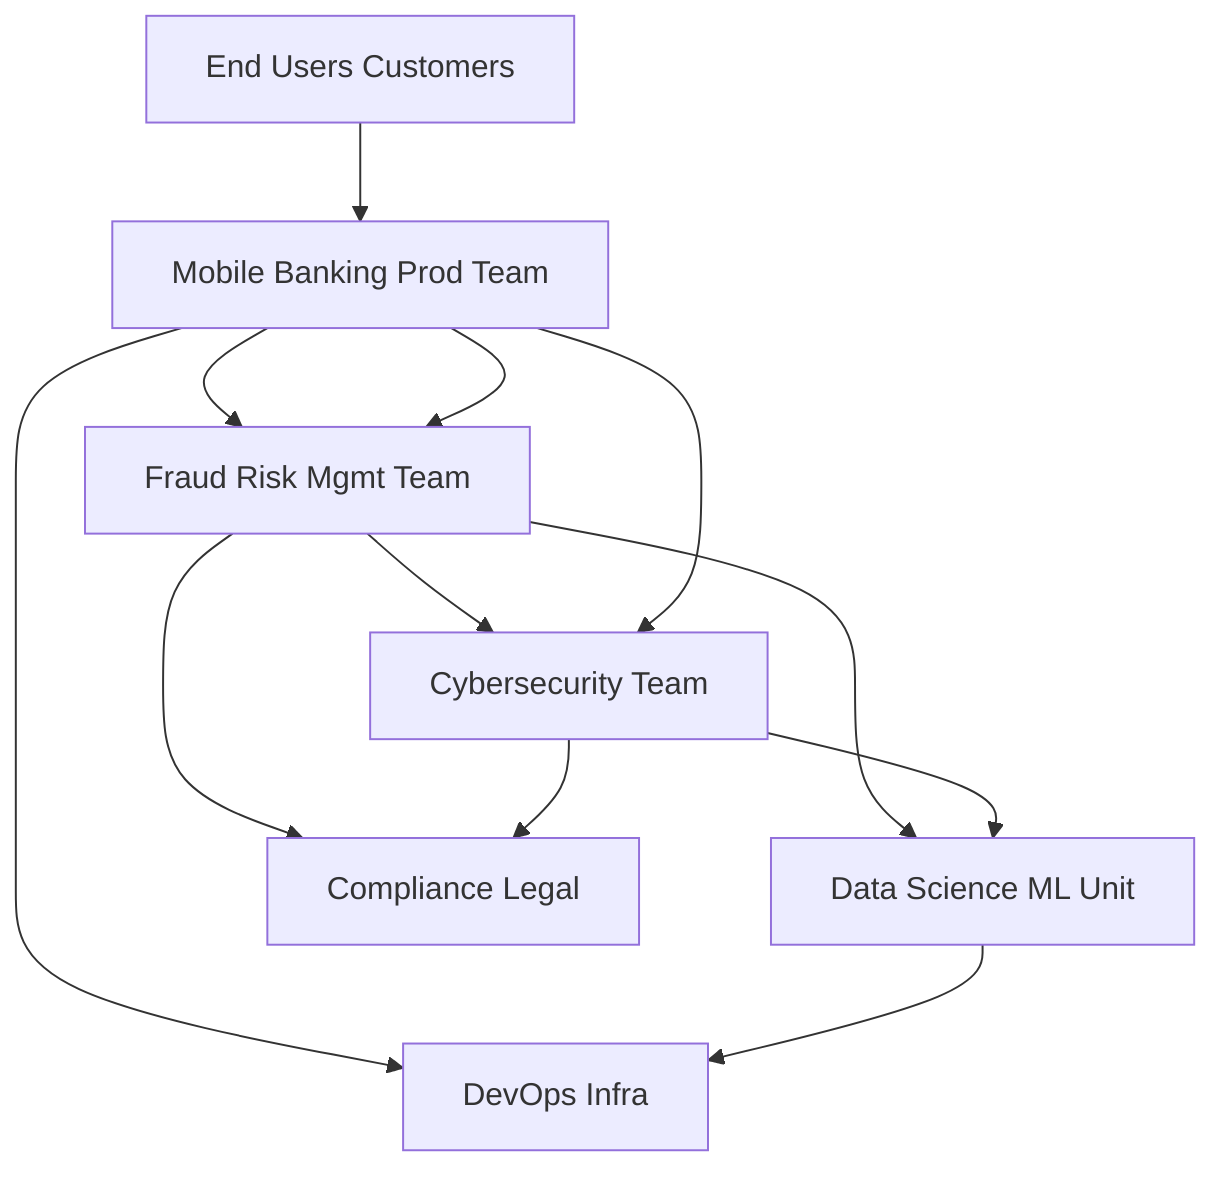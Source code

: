 flowchart TD
A[Fraud Risk Mgmt Team] --> B[Cybersecurity Team]
A --> C[Data Science ML Unit]
B --> C
A --> D[Compliance Legal]
B --> D
E[Mobile Banking Prod Team] --> A
E --> B
E --> F[DevOps Infra]
G[End Users Customers] --> E
E --> A
C --> F